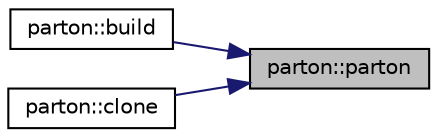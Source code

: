 digraph "parton::parton"
{
 // INTERACTIVE_SVG=YES
 // LATEX_PDF_SIZE
  edge [fontname="Helvetica",fontsize="10",labelfontname="Helvetica",labelfontsize="10"];
  node [fontname="Helvetica",fontsize="10",shape=record];
  rankdir="RL";
  Node1 [label="parton::parton",height=0.2,width=0.4,color="black", fillcolor="grey75", style="filled", fontcolor="black",tooltip=" "];
  Node1 -> Node2 [dir="back",color="midnightblue",fontsize="10",style="solid",fontname="Helvetica"];
  Node2 [label="parton::build",height=0.2,width=0.4,color="black", fillcolor="white", style="filled",URL="$classparton.html#ab5267a5b57180a97dbc7608ba8dec22c",tooltip=" "];
  Node1 -> Node3 [dir="back",color="midnightblue",fontsize="10",style="solid",fontname="Helvetica"];
  Node3 [label="parton::clone",height=0.2,width=0.4,color="black", fillcolor="white", style="filled",URL="$classparton.html#a960f9f2386b34406addeb735cc87c079",tooltip=" "];
}
